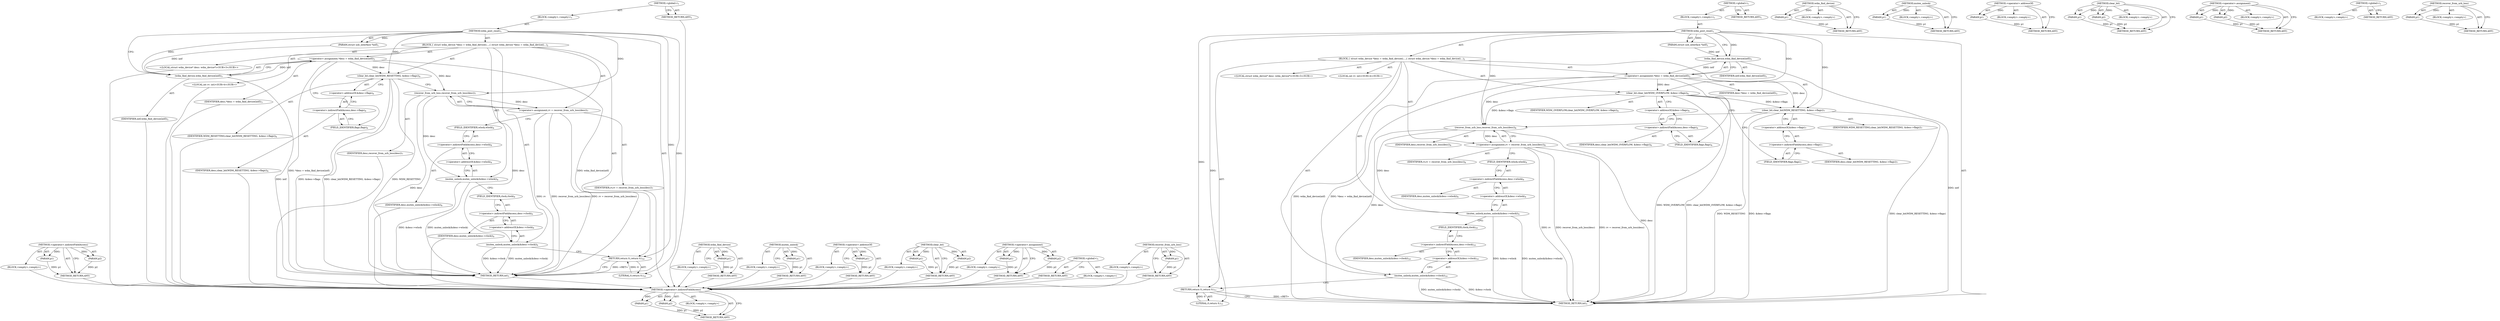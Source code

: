 digraph "recover_from_urb_loss" {
vulnerable_78 [label=<(METHOD,&lt;operator&gt;.indirectFieldAccess)>];
vulnerable_79 [label=<(PARAM,p1)>];
vulnerable_80 [label=<(PARAM,p2)>];
vulnerable_81 [label=<(BLOCK,&lt;empty&gt;,&lt;empty&gt;)>];
vulnerable_82 [label=<(METHOD_RETURN,ANY)>];
vulnerable_6 [label=<(METHOD,&lt;global&gt;)<SUB>1</SUB>>];
vulnerable_7 [label=<(BLOCK,&lt;empty&gt;,&lt;empty&gt;)<SUB>1</SUB>>];
vulnerable_8 [label=<(METHOD,wdm_post_reset)<SUB>1</SUB>>];
vulnerable_9 [label=<(PARAM,struct usb_interface *intf)<SUB>1</SUB>>];
vulnerable_10 [label=<(BLOCK,{
 	struct wdm_device *desc = wdm_find_device(i...,{
 	struct wdm_device *desc = wdm_find_device(i...)<SUB>2</SUB>>];
vulnerable_11 [label="<(LOCAL,struct wdm_device* desc: wdm_device*)<SUB>3</SUB>>"];
vulnerable_12 [label=<(&lt;operator&gt;.assignment,*desc = wdm_find_device(intf))<SUB>3</SUB>>];
vulnerable_13 [label=<(IDENTIFIER,desc,*desc = wdm_find_device(intf))<SUB>3</SUB>>];
vulnerable_14 [label=<(wdm_find_device,wdm_find_device(intf))<SUB>3</SUB>>];
vulnerable_15 [label=<(IDENTIFIER,intf,wdm_find_device(intf))<SUB>3</SUB>>];
vulnerable_16 [label="<(LOCAL,int rv: int)<SUB>4</SUB>>"];
vulnerable_17 [label=<(clear_bit,clear_bit(WDM_RESETTING, &amp;desc-&gt;flags))<SUB>6</SUB>>];
vulnerable_18 [label=<(IDENTIFIER,WDM_RESETTING,clear_bit(WDM_RESETTING, &amp;desc-&gt;flags))<SUB>6</SUB>>];
vulnerable_19 [label=<(&lt;operator&gt;.addressOf,&amp;desc-&gt;flags)<SUB>6</SUB>>];
vulnerable_20 [label=<(&lt;operator&gt;.indirectFieldAccess,desc-&gt;flags)<SUB>6</SUB>>];
vulnerable_21 [label=<(IDENTIFIER,desc,clear_bit(WDM_RESETTING, &amp;desc-&gt;flags))<SUB>6</SUB>>];
vulnerable_22 [label=<(FIELD_IDENTIFIER,flags,flags)<SUB>6</SUB>>];
vulnerable_23 [label=<(&lt;operator&gt;.assignment,rv = recover_from_urb_loss(desc))<SUB>7</SUB>>];
vulnerable_24 [label=<(IDENTIFIER,rv,rv = recover_from_urb_loss(desc))<SUB>7</SUB>>];
vulnerable_25 [label=<(recover_from_urb_loss,recover_from_urb_loss(desc))<SUB>7</SUB>>];
vulnerable_26 [label=<(IDENTIFIER,desc,recover_from_urb_loss(desc))<SUB>7</SUB>>];
vulnerable_27 [label=<(mutex_unlock,mutex_unlock(&amp;desc-&gt;wlock))<SUB>8</SUB>>];
vulnerable_28 [label=<(&lt;operator&gt;.addressOf,&amp;desc-&gt;wlock)<SUB>8</SUB>>];
vulnerable_29 [label=<(&lt;operator&gt;.indirectFieldAccess,desc-&gt;wlock)<SUB>8</SUB>>];
vulnerable_30 [label=<(IDENTIFIER,desc,mutex_unlock(&amp;desc-&gt;wlock))<SUB>8</SUB>>];
vulnerable_31 [label=<(FIELD_IDENTIFIER,wlock,wlock)<SUB>8</SUB>>];
vulnerable_32 [label=<(mutex_unlock,mutex_unlock(&amp;desc-&gt;rlock))<SUB>9</SUB>>];
vulnerable_33 [label=<(&lt;operator&gt;.addressOf,&amp;desc-&gt;rlock)<SUB>9</SUB>>];
vulnerable_34 [label=<(&lt;operator&gt;.indirectFieldAccess,desc-&gt;rlock)<SUB>9</SUB>>];
vulnerable_35 [label=<(IDENTIFIER,desc,mutex_unlock(&amp;desc-&gt;rlock))<SUB>9</SUB>>];
vulnerable_36 [label=<(FIELD_IDENTIFIER,rlock,rlock)<SUB>9</SUB>>];
vulnerable_37 [label=<(RETURN,return 0;,return 0;)<SUB>10</SUB>>];
vulnerable_38 [label=<(LITERAL,0,return 0;)<SUB>10</SUB>>];
vulnerable_39 [label=<(METHOD_RETURN,int)<SUB>1</SUB>>];
vulnerable_41 [label=<(METHOD_RETURN,ANY)<SUB>1</SUB>>];
vulnerable_65 [label=<(METHOD,wdm_find_device)>];
vulnerable_66 [label=<(PARAM,p1)>];
vulnerable_67 [label=<(BLOCK,&lt;empty&gt;,&lt;empty&gt;)>];
vulnerable_68 [label=<(METHOD_RETURN,ANY)>];
vulnerable_87 [label=<(METHOD,mutex_unlock)>];
vulnerable_88 [label=<(PARAM,p1)>];
vulnerable_89 [label=<(BLOCK,&lt;empty&gt;,&lt;empty&gt;)>];
vulnerable_90 [label=<(METHOD_RETURN,ANY)>];
vulnerable_74 [label=<(METHOD,&lt;operator&gt;.addressOf)>];
vulnerable_75 [label=<(PARAM,p1)>];
vulnerable_76 [label=<(BLOCK,&lt;empty&gt;,&lt;empty&gt;)>];
vulnerable_77 [label=<(METHOD_RETURN,ANY)>];
vulnerable_69 [label=<(METHOD,clear_bit)>];
vulnerable_70 [label=<(PARAM,p1)>];
vulnerable_71 [label=<(PARAM,p2)>];
vulnerable_72 [label=<(BLOCK,&lt;empty&gt;,&lt;empty&gt;)>];
vulnerable_73 [label=<(METHOD_RETURN,ANY)>];
vulnerable_60 [label=<(METHOD,&lt;operator&gt;.assignment)>];
vulnerable_61 [label=<(PARAM,p1)>];
vulnerable_62 [label=<(PARAM,p2)>];
vulnerable_63 [label=<(BLOCK,&lt;empty&gt;,&lt;empty&gt;)>];
vulnerable_64 [label=<(METHOD_RETURN,ANY)>];
vulnerable_54 [label=<(METHOD,&lt;global&gt;)<SUB>1</SUB>>];
vulnerable_55 [label=<(BLOCK,&lt;empty&gt;,&lt;empty&gt;)>];
vulnerable_56 [label=<(METHOD_RETURN,ANY)>];
vulnerable_83 [label=<(METHOD,recover_from_urb_loss)>];
vulnerable_84 [label=<(PARAM,p1)>];
vulnerable_85 [label=<(BLOCK,&lt;empty&gt;,&lt;empty&gt;)>];
vulnerable_86 [label=<(METHOD_RETURN,ANY)>];
fixed_84 [label=<(METHOD,&lt;operator&gt;.indirectFieldAccess)>];
fixed_85 [label=<(PARAM,p1)>];
fixed_86 [label=<(PARAM,p2)>];
fixed_87 [label=<(BLOCK,&lt;empty&gt;,&lt;empty&gt;)>];
fixed_88 [label=<(METHOD_RETURN,ANY)>];
fixed_6 [label=<(METHOD,&lt;global&gt;)<SUB>1</SUB>>];
fixed_7 [label=<(BLOCK,&lt;empty&gt;,&lt;empty&gt;)<SUB>1</SUB>>];
fixed_8 [label=<(METHOD,wdm_post_reset)<SUB>1</SUB>>];
fixed_9 [label=<(PARAM,struct usb_interface *intf)<SUB>1</SUB>>];
fixed_10 [label=<(BLOCK,{
 	struct wdm_device *desc = wdm_find_device(i...,{
 	struct wdm_device *desc = wdm_find_device(i...)<SUB>2</SUB>>];
fixed_11 [label="<(LOCAL,struct wdm_device* desc: wdm_device*)<SUB>3</SUB>>"];
fixed_12 [label=<(&lt;operator&gt;.assignment,*desc = wdm_find_device(intf))<SUB>3</SUB>>];
fixed_13 [label=<(IDENTIFIER,desc,*desc = wdm_find_device(intf))<SUB>3</SUB>>];
fixed_14 [label=<(wdm_find_device,wdm_find_device(intf))<SUB>3</SUB>>];
fixed_15 [label=<(IDENTIFIER,intf,wdm_find_device(intf))<SUB>3</SUB>>];
fixed_16 [label="<(LOCAL,int rv: int)<SUB>4</SUB>>"];
fixed_17 [label=<(clear_bit,clear_bit(WDM_OVERFLOW, &amp;desc-&gt;flags))<SUB>6</SUB>>];
fixed_18 [label=<(IDENTIFIER,WDM_OVERFLOW,clear_bit(WDM_OVERFLOW, &amp;desc-&gt;flags))<SUB>6</SUB>>];
fixed_19 [label=<(&lt;operator&gt;.addressOf,&amp;desc-&gt;flags)<SUB>6</SUB>>];
fixed_20 [label=<(&lt;operator&gt;.indirectFieldAccess,desc-&gt;flags)<SUB>6</SUB>>];
fixed_21 [label=<(IDENTIFIER,desc,clear_bit(WDM_OVERFLOW, &amp;desc-&gt;flags))<SUB>6</SUB>>];
fixed_22 [label=<(FIELD_IDENTIFIER,flags,flags)<SUB>6</SUB>>];
fixed_23 [label=<(clear_bit,clear_bit(WDM_RESETTING, &amp;desc-&gt;flags))<SUB>7</SUB>>];
fixed_24 [label=<(IDENTIFIER,WDM_RESETTING,clear_bit(WDM_RESETTING, &amp;desc-&gt;flags))<SUB>7</SUB>>];
fixed_25 [label=<(&lt;operator&gt;.addressOf,&amp;desc-&gt;flags)<SUB>7</SUB>>];
fixed_26 [label=<(&lt;operator&gt;.indirectFieldAccess,desc-&gt;flags)<SUB>7</SUB>>];
fixed_27 [label=<(IDENTIFIER,desc,clear_bit(WDM_RESETTING, &amp;desc-&gt;flags))<SUB>7</SUB>>];
fixed_28 [label=<(FIELD_IDENTIFIER,flags,flags)<SUB>7</SUB>>];
fixed_29 [label=<(&lt;operator&gt;.assignment,rv = recover_from_urb_loss(desc))<SUB>8</SUB>>];
fixed_30 [label=<(IDENTIFIER,rv,rv = recover_from_urb_loss(desc))<SUB>8</SUB>>];
fixed_31 [label=<(recover_from_urb_loss,recover_from_urb_loss(desc))<SUB>8</SUB>>];
fixed_32 [label=<(IDENTIFIER,desc,recover_from_urb_loss(desc))<SUB>8</SUB>>];
fixed_33 [label=<(mutex_unlock,mutex_unlock(&amp;desc-&gt;wlock))<SUB>9</SUB>>];
fixed_34 [label=<(&lt;operator&gt;.addressOf,&amp;desc-&gt;wlock)<SUB>9</SUB>>];
fixed_35 [label=<(&lt;operator&gt;.indirectFieldAccess,desc-&gt;wlock)<SUB>9</SUB>>];
fixed_36 [label=<(IDENTIFIER,desc,mutex_unlock(&amp;desc-&gt;wlock))<SUB>9</SUB>>];
fixed_37 [label=<(FIELD_IDENTIFIER,wlock,wlock)<SUB>9</SUB>>];
fixed_38 [label=<(mutex_unlock,mutex_unlock(&amp;desc-&gt;rlock))<SUB>10</SUB>>];
fixed_39 [label=<(&lt;operator&gt;.addressOf,&amp;desc-&gt;rlock)<SUB>10</SUB>>];
fixed_40 [label=<(&lt;operator&gt;.indirectFieldAccess,desc-&gt;rlock)<SUB>10</SUB>>];
fixed_41 [label=<(IDENTIFIER,desc,mutex_unlock(&amp;desc-&gt;rlock))<SUB>10</SUB>>];
fixed_42 [label=<(FIELD_IDENTIFIER,rlock,rlock)<SUB>10</SUB>>];
fixed_43 [label=<(RETURN,return 0;,return 0;)<SUB>11</SUB>>];
fixed_44 [label=<(LITERAL,0,return 0;)<SUB>11</SUB>>];
fixed_45 [label=<(METHOD_RETURN,int)<SUB>1</SUB>>];
fixed_47 [label=<(METHOD_RETURN,ANY)<SUB>1</SUB>>];
fixed_71 [label=<(METHOD,wdm_find_device)>];
fixed_72 [label=<(PARAM,p1)>];
fixed_73 [label=<(BLOCK,&lt;empty&gt;,&lt;empty&gt;)>];
fixed_74 [label=<(METHOD_RETURN,ANY)>];
fixed_93 [label=<(METHOD,mutex_unlock)>];
fixed_94 [label=<(PARAM,p1)>];
fixed_95 [label=<(BLOCK,&lt;empty&gt;,&lt;empty&gt;)>];
fixed_96 [label=<(METHOD_RETURN,ANY)>];
fixed_80 [label=<(METHOD,&lt;operator&gt;.addressOf)>];
fixed_81 [label=<(PARAM,p1)>];
fixed_82 [label=<(BLOCK,&lt;empty&gt;,&lt;empty&gt;)>];
fixed_83 [label=<(METHOD_RETURN,ANY)>];
fixed_75 [label=<(METHOD,clear_bit)>];
fixed_76 [label=<(PARAM,p1)>];
fixed_77 [label=<(PARAM,p2)>];
fixed_78 [label=<(BLOCK,&lt;empty&gt;,&lt;empty&gt;)>];
fixed_79 [label=<(METHOD_RETURN,ANY)>];
fixed_66 [label=<(METHOD,&lt;operator&gt;.assignment)>];
fixed_67 [label=<(PARAM,p1)>];
fixed_68 [label=<(PARAM,p2)>];
fixed_69 [label=<(BLOCK,&lt;empty&gt;,&lt;empty&gt;)>];
fixed_70 [label=<(METHOD_RETURN,ANY)>];
fixed_60 [label=<(METHOD,&lt;global&gt;)<SUB>1</SUB>>];
fixed_61 [label=<(BLOCK,&lt;empty&gt;,&lt;empty&gt;)>];
fixed_62 [label=<(METHOD_RETURN,ANY)>];
fixed_89 [label=<(METHOD,recover_from_urb_loss)>];
fixed_90 [label=<(PARAM,p1)>];
fixed_91 [label=<(BLOCK,&lt;empty&gt;,&lt;empty&gt;)>];
fixed_92 [label=<(METHOD_RETURN,ANY)>];
vulnerable_78 -> vulnerable_79  [key=0, label="AST: "];
vulnerable_78 -> vulnerable_79  [key=1, label="DDG: "];
vulnerable_78 -> vulnerable_81  [key=0, label="AST: "];
vulnerable_78 -> vulnerable_80  [key=0, label="AST: "];
vulnerable_78 -> vulnerable_80  [key=1, label="DDG: "];
vulnerable_78 -> vulnerable_82  [key=0, label="AST: "];
vulnerable_78 -> vulnerable_82  [key=1, label="CFG: "];
vulnerable_79 -> vulnerable_82  [key=0, label="DDG: p1"];
vulnerable_80 -> vulnerable_82  [key=0, label="DDG: p2"];
vulnerable_81 -> fixed_84  [key=0];
vulnerable_82 -> fixed_84  [key=0];
vulnerable_6 -> vulnerable_7  [key=0, label="AST: "];
vulnerable_6 -> vulnerable_41  [key=0, label="AST: "];
vulnerable_6 -> vulnerable_41  [key=1, label="CFG: "];
vulnerable_7 -> vulnerable_8  [key=0, label="AST: "];
vulnerable_8 -> vulnerable_9  [key=0, label="AST: "];
vulnerable_8 -> vulnerable_9  [key=1, label="DDG: "];
vulnerable_8 -> vulnerable_10  [key=0, label="AST: "];
vulnerable_8 -> vulnerable_39  [key=0, label="AST: "];
vulnerable_8 -> vulnerable_14  [key=0, label="CFG: "];
vulnerable_8 -> vulnerable_14  [key=1, label="DDG: "];
vulnerable_8 -> vulnerable_37  [key=0, label="DDG: "];
vulnerable_8 -> vulnerable_17  [key=0, label="DDG: "];
vulnerable_8 -> vulnerable_38  [key=0, label="DDG: "];
vulnerable_8 -> vulnerable_25  [key=0, label="DDG: "];
vulnerable_9 -> vulnerable_14  [key=0, label="DDG: intf"];
vulnerable_10 -> vulnerable_11  [key=0, label="AST: "];
vulnerable_10 -> vulnerable_12  [key=0, label="AST: "];
vulnerable_10 -> vulnerable_16  [key=0, label="AST: "];
vulnerable_10 -> vulnerable_17  [key=0, label="AST: "];
vulnerable_10 -> vulnerable_23  [key=0, label="AST: "];
vulnerable_10 -> vulnerable_27  [key=0, label="AST: "];
vulnerable_10 -> vulnerable_32  [key=0, label="AST: "];
vulnerable_10 -> vulnerable_37  [key=0, label="AST: "];
vulnerable_11 -> fixed_84  [key=0];
vulnerable_12 -> vulnerable_13  [key=0, label="AST: "];
vulnerable_12 -> vulnerable_14  [key=0, label="AST: "];
vulnerable_12 -> vulnerable_22  [key=0, label="CFG: "];
vulnerable_12 -> vulnerable_39  [key=0, label="DDG: wdm_find_device(intf)"];
vulnerable_12 -> vulnerable_39  [key=1, label="DDG: *desc = wdm_find_device(intf)"];
vulnerable_12 -> vulnerable_17  [key=0, label="DDG: desc"];
vulnerable_12 -> vulnerable_25  [key=0, label="DDG: desc"];
vulnerable_13 -> fixed_84  [key=0];
vulnerable_14 -> vulnerable_15  [key=0, label="AST: "];
vulnerable_14 -> vulnerable_12  [key=0, label="CFG: "];
vulnerable_14 -> vulnerable_12  [key=1, label="DDG: intf"];
vulnerable_14 -> vulnerable_39  [key=0, label="DDG: intf"];
vulnerable_15 -> fixed_84  [key=0];
vulnerable_16 -> fixed_84  [key=0];
vulnerable_17 -> vulnerable_18  [key=0, label="AST: "];
vulnerable_17 -> vulnerable_19  [key=0, label="AST: "];
vulnerable_17 -> vulnerable_25  [key=0, label="CFG: "];
vulnerable_17 -> vulnerable_39  [key=0, label="DDG: &amp;desc-&gt;flags"];
vulnerable_17 -> vulnerable_39  [key=1, label="DDG: clear_bit(WDM_RESETTING, &amp;desc-&gt;flags)"];
vulnerable_17 -> vulnerable_39  [key=2, label="DDG: WDM_RESETTING"];
vulnerable_18 -> fixed_84  [key=0];
vulnerable_19 -> vulnerable_20  [key=0, label="AST: "];
vulnerable_19 -> vulnerable_17  [key=0, label="CFG: "];
vulnerable_20 -> vulnerable_21  [key=0, label="AST: "];
vulnerable_20 -> vulnerable_22  [key=0, label="AST: "];
vulnerable_20 -> vulnerable_19  [key=0, label="CFG: "];
vulnerable_21 -> fixed_84  [key=0];
vulnerable_22 -> vulnerable_20  [key=0, label="CFG: "];
vulnerable_23 -> vulnerable_24  [key=0, label="AST: "];
vulnerable_23 -> vulnerable_25  [key=0, label="AST: "];
vulnerable_23 -> vulnerable_31  [key=0, label="CFG: "];
vulnerable_23 -> vulnerable_39  [key=0, label="DDG: rv"];
vulnerable_23 -> vulnerable_39  [key=1, label="DDG: recover_from_urb_loss(desc)"];
vulnerable_23 -> vulnerable_39  [key=2, label="DDG: rv = recover_from_urb_loss(desc)"];
vulnerable_24 -> fixed_84  [key=0];
vulnerable_25 -> vulnerable_26  [key=0, label="AST: "];
vulnerable_25 -> vulnerable_23  [key=0, label="CFG: "];
vulnerable_25 -> vulnerable_23  [key=1, label="DDG: desc"];
vulnerable_25 -> vulnerable_39  [key=0, label="DDG: desc"];
vulnerable_25 -> vulnerable_27  [key=0, label="DDG: desc"];
vulnerable_25 -> vulnerable_32  [key=0, label="DDG: desc"];
vulnerable_26 -> fixed_84  [key=0];
vulnerable_27 -> vulnerable_28  [key=0, label="AST: "];
vulnerable_27 -> vulnerable_36  [key=0, label="CFG: "];
vulnerable_27 -> vulnerable_39  [key=0, label="DDG: &amp;desc-&gt;wlock"];
vulnerable_27 -> vulnerable_39  [key=1, label="DDG: mutex_unlock(&amp;desc-&gt;wlock)"];
vulnerable_28 -> vulnerable_29  [key=0, label="AST: "];
vulnerable_28 -> vulnerable_27  [key=0, label="CFG: "];
vulnerable_29 -> vulnerable_30  [key=0, label="AST: "];
vulnerable_29 -> vulnerable_31  [key=0, label="AST: "];
vulnerable_29 -> vulnerable_28  [key=0, label="CFG: "];
vulnerable_30 -> fixed_84  [key=0];
vulnerable_31 -> vulnerable_29  [key=0, label="CFG: "];
vulnerable_32 -> vulnerable_33  [key=0, label="AST: "];
vulnerable_32 -> vulnerable_37  [key=0, label="CFG: "];
vulnerable_32 -> vulnerable_39  [key=0, label="DDG: &amp;desc-&gt;rlock"];
vulnerable_32 -> vulnerable_39  [key=1, label="DDG: mutex_unlock(&amp;desc-&gt;rlock)"];
vulnerable_33 -> vulnerable_34  [key=0, label="AST: "];
vulnerable_33 -> vulnerable_32  [key=0, label="CFG: "];
vulnerable_34 -> vulnerable_35  [key=0, label="AST: "];
vulnerable_34 -> vulnerable_36  [key=0, label="AST: "];
vulnerable_34 -> vulnerable_33  [key=0, label="CFG: "];
vulnerable_35 -> fixed_84  [key=0];
vulnerable_36 -> vulnerable_34  [key=0, label="CFG: "];
vulnerable_37 -> vulnerable_38  [key=0, label="AST: "];
vulnerable_37 -> vulnerable_39  [key=0, label="CFG: "];
vulnerable_37 -> vulnerable_39  [key=1, label="DDG: &lt;RET&gt;"];
vulnerable_38 -> vulnerable_37  [key=0, label="DDG: 0"];
vulnerable_39 -> fixed_84  [key=0];
vulnerable_41 -> fixed_84  [key=0];
vulnerable_65 -> vulnerable_66  [key=0, label="AST: "];
vulnerable_65 -> vulnerable_66  [key=1, label="DDG: "];
vulnerable_65 -> vulnerable_67  [key=0, label="AST: "];
vulnerable_65 -> vulnerable_68  [key=0, label="AST: "];
vulnerable_65 -> vulnerable_68  [key=1, label="CFG: "];
vulnerable_66 -> vulnerable_68  [key=0, label="DDG: p1"];
vulnerable_67 -> fixed_84  [key=0];
vulnerable_68 -> fixed_84  [key=0];
vulnerable_87 -> vulnerable_88  [key=0, label="AST: "];
vulnerable_87 -> vulnerable_88  [key=1, label="DDG: "];
vulnerable_87 -> vulnerable_89  [key=0, label="AST: "];
vulnerable_87 -> vulnerable_90  [key=0, label="AST: "];
vulnerable_87 -> vulnerable_90  [key=1, label="CFG: "];
vulnerable_88 -> vulnerable_90  [key=0, label="DDG: p1"];
vulnerable_89 -> fixed_84  [key=0];
vulnerable_90 -> fixed_84  [key=0];
vulnerable_74 -> vulnerable_75  [key=0, label="AST: "];
vulnerable_74 -> vulnerable_75  [key=1, label="DDG: "];
vulnerable_74 -> vulnerable_76  [key=0, label="AST: "];
vulnerable_74 -> vulnerable_77  [key=0, label="AST: "];
vulnerable_74 -> vulnerable_77  [key=1, label="CFG: "];
vulnerable_75 -> vulnerable_77  [key=0, label="DDG: p1"];
vulnerable_76 -> fixed_84  [key=0];
vulnerable_77 -> fixed_84  [key=0];
vulnerable_69 -> vulnerable_70  [key=0, label="AST: "];
vulnerable_69 -> vulnerable_70  [key=1, label="DDG: "];
vulnerable_69 -> vulnerable_72  [key=0, label="AST: "];
vulnerable_69 -> vulnerable_71  [key=0, label="AST: "];
vulnerable_69 -> vulnerable_71  [key=1, label="DDG: "];
vulnerable_69 -> vulnerable_73  [key=0, label="AST: "];
vulnerable_69 -> vulnerable_73  [key=1, label="CFG: "];
vulnerable_70 -> vulnerable_73  [key=0, label="DDG: p1"];
vulnerable_71 -> vulnerable_73  [key=0, label="DDG: p2"];
vulnerable_72 -> fixed_84  [key=0];
vulnerable_73 -> fixed_84  [key=0];
vulnerable_60 -> vulnerable_61  [key=0, label="AST: "];
vulnerable_60 -> vulnerable_61  [key=1, label="DDG: "];
vulnerable_60 -> vulnerable_63  [key=0, label="AST: "];
vulnerable_60 -> vulnerable_62  [key=0, label="AST: "];
vulnerable_60 -> vulnerable_62  [key=1, label="DDG: "];
vulnerable_60 -> vulnerable_64  [key=0, label="AST: "];
vulnerable_60 -> vulnerable_64  [key=1, label="CFG: "];
vulnerable_61 -> vulnerable_64  [key=0, label="DDG: p1"];
vulnerable_62 -> vulnerable_64  [key=0, label="DDG: p2"];
vulnerable_63 -> fixed_84  [key=0];
vulnerable_64 -> fixed_84  [key=0];
vulnerable_54 -> vulnerable_55  [key=0, label="AST: "];
vulnerable_54 -> vulnerable_56  [key=0, label="AST: "];
vulnerable_54 -> vulnerable_56  [key=1, label="CFG: "];
vulnerable_55 -> fixed_84  [key=0];
vulnerable_56 -> fixed_84  [key=0];
vulnerable_83 -> vulnerable_84  [key=0, label="AST: "];
vulnerable_83 -> vulnerable_84  [key=1, label="DDG: "];
vulnerable_83 -> vulnerable_85  [key=0, label="AST: "];
vulnerable_83 -> vulnerable_86  [key=0, label="AST: "];
vulnerable_83 -> vulnerable_86  [key=1, label="CFG: "];
vulnerable_84 -> vulnerable_86  [key=0, label="DDG: p1"];
vulnerable_85 -> fixed_84  [key=0];
vulnerable_86 -> fixed_84  [key=0];
fixed_84 -> fixed_85  [key=0, label="AST: "];
fixed_84 -> fixed_85  [key=1, label="DDG: "];
fixed_84 -> fixed_87  [key=0, label="AST: "];
fixed_84 -> fixed_86  [key=0, label="AST: "];
fixed_84 -> fixed_86  [key=1, label="DDG: "];
fixed_84 -> fixed_88  [key=0, label="AST: "];
fixed_84 -> fixed_88  [key=1, label="CFG: "];
fixed_85 -> fixed_88  [key=0, label="DDG: p1"];
fixed_86 -> fixed_88  [key=0, label="DDG: p2"];
fixed_6 -> fixed_7  [key=0, label="AST: "];
fixed_6 -> fixed_47  [key=0, label="AST: "];
fixed_6 -> fixed_47  [key=1, label="CFG: "];
fixed_7 -> fixed_8  [key=0, label="AST: "];
fixed_8 -> fixed_9  [key=0, label="AST: "];
fixed_8 -> fixed_9  [key=1, label="DDG: "];
fixed_8 -> fixed_10  [key=0, label="AST: "];
fixed_8 -> fixed_45  [key=0, label="AST: "];
fixed_8 -> fixed_14  [key=0, label="CFG: "];
fixed_8 -> fixed_14  [key=1, label="DDG: "];
fixed_8 -> fixed_43  [key=0, label="DDG: "];
fixed_8 -> fixed_17  [key=0, label="DDG: "];
fixed_8 -> fixed_23  [key=0, label="DDG: "];
fixed_8 -> fixed_44  [key=0, label="DDG: "];
fixed_8 -> fixed_31  [key=0, label="DDG: "];
fixed_9 -> fixed_14  [key=0, label="DDG: intf"];
fixed_10 -> fixed_11  [key=0, label="AST: "];
fixed_10 -> fixed_12  [key=0, label="AST: "];
fixed_10 -> fixed_16  [key=0, label="AST: "];
fixed_10 -> fixed_17  [key=0, label="AST: "];
fixed_10 -> fixed_23  [key=0, label="AST: "];
fixed_10 -> fixed_29  [key=0, label="AST: "];
fixed_10 -> fixed_33  [key=0, label="AST: "];
fixed_10 -> fixed_38  [key=0, label="AST: "];
fixed_10 -> fixed_43  [key=0, label="AST: "];
fixed_12 -> fixed_13  [key=0, label="AST: "];
fixed_12 -> fixed_14  [key=0, label="AST: "];
fixed_12 -> fixed_22  [key=0, label="CFG: "];
fixed_12 -> fixed_45  [key=0, label="DDG: wdm_find_device(intf)"];
fixed_12 -> fixed_45  [key=1, label="DDG: *desc = wdm_find_device(intf)"];
fixed_12 -> fixed_17  [key=0, label="DDG: desc"];
fixed_12 -> fixed_23  [key=0, label="DDG: desc"];
fixed_12 -> fixed_31  [key=0, label="DDG: desc"];
fixed_14 -> fixed_15  [key=0, label="AST: "];
fixed_14 -> fixed_12  [key=0, label="CFG: "];
fixed_14 -> fixed_12  [key=1, label="DDG: intf"];
fixed_14 -> fixed_45  [key=0, label="DDG: intf"];
fixed_17 -> fixed_18  [key=0, label="AST: "];
fixed_17 -> fixed_19  [key=0, label="AST: "];
fixed_17 -> fixed_28  [key=0, label="CFG: "];
fixed_17 -> fixed_45  [key=0, label="DDG: clear_bit(WDM_OVERFLOW, &amp;desc-&gt;flags)"];
fixed_17 -> fixed_45  [key=1, label="DDG: WDM_OVERFLOW"];
fixed_17 -> fixed_23  [key=0, label="DDG: &amp;desc-&gt;flags"];
fixed_17 -> fixed_31  [key=0, label="DDG: &amp;desc-&gt;flags"];
fixed_19 -> fixed_20  [key=0, label="AST: "];
fixed_19 -> fixed_17  [key=0, label="CFG: "];
fixed_20 -> fixed_21  [key=0, label="AST: "];
fixed_20 -> fixed_22  [key=0, label="AST: "];
fixed_20 -> fixed_19  [key=0, label="CFG: "];
fixed_22 -> fixed_20  [key=0, label="CFG: "];
fixed_23 -> fixed_24  [key=0, label="AST: "];
fixed_23 -> fixed_25  [key=0, label="AST: "];
fixed_23 -> fixed_31  [key=0, label="CFG: "];
fixed_23 -> fixed_45  [key=0, label="DDG: &amp;desc-&gt;flags"];
fixed_23 -> fixed_45  [key=1, label="DDG: clear_bit(WDM_RESETTING, &amp;desc-&gt;flags)"];
fixed_23 -> fixed_45  [key=2, label="DDG: WDM_RESETTING"];
fixed_25 -> fixed_26  [key=0, label="AST: "];
fixed_25 -> fixed_23  [key=0, label="CFG: "];
fixed_26 -> fixed_27  [key=0, label="AST: "];
fixed_26 -> fixed_28  [key=0, label="AST: "];
fixed_26 -> fixed_25  [key=0, label="CFG: "];
fixed_28 -> fixed_26  [key=0, label="CFG: "];
fixed_29 -> fixed_30  [key=0, label="AST: "];
fixed_29 -> fixed_31  [key=0, label="AST: "];
fixed_29 -> fixed_37  [key=0, label="CFG: "];
fixed_29 -> fixed_45  [key=0, label="DDG: rv"];
fixed_29 -> fixed_45  [key=1, label="DDG: recover_from_urb_loss(desc)"];
fixed_29 -> fixed_45  [key=2, label="DDG: rv = recover_from_urb_loss(desc)"];
fixed_31 -> fixed_32  [key=0, label="AST: "];
fixed_31 -> fixed_29  [key=0, label="CFG: "];
fixed_31 -> fixed_29  [key=1, label="DDG: desc"];
fixed_31 -> fixed_45  [key=0, label="DDG: desc"];
fixed_31 -> fixed_33  [key=0, label="DDG: desc"];
fixed_31 -> fixed_38  [key=0, label="DDG: desc"];
fixed_33 -> fixed_34  [key=0, label="AST: "];
fixed_33 -> fixed_42  [key=0, label="CFG: "];
fixed_33 -> fixed_45  [key=0, label="DDG: &amp;desc-&gt;wlock"];
fixed_33 -> fixed_45  [key=1, label="DDG: mutex_unlock(&amp;desc-&gt;wlock)"];
fixed_34 -> fixed_35  [key=0, label="AST: "];
fixed_34 -> fixed_33  [key=0, label="CFG: "];
fixed_35 -> fixed_36  [key=0, label="AST: "];
fixed_35 -> fixed_37  [key=0, label="AST: "];
fixed_35 -> fixed_34  [key=0, label="CFG: "];
fixed_37 -> fixed_35  [key=0, label="CFG: "];
fixed_38 -> fixed_39  [key=0, label="AST: "];
fixed_38 -> fixed_43  [key=0, label="CFG: "];
fixed_38 -> fixed_45  [key=0, label="DDG: &amp;desc-&gt;rlock"];
fixed_38 -> fixed_45  [key=1, label="DDG: mutex_unlock(&amp;desc-&gt;rlock)"];
fixed_39 -> fixed_40  [key=0, label="AST: "];
fixed_39 -> fixed_38  [key=0, label="CFG: "];
fixed_40 -> fixed_41  [key=0, label="AST: "];
fixed_40 -> fixed_42  [key=0, label="AST: "];
fixed_40 -> fixed_39  [key=0, label="CFG: "];
fixed_42 -> fixed_40  [key=0, label="CFG: "];
fixed_43 -> fixed_44  [key=0, label="AST: "];
fixed_43 -> fixed_45  [key=0, label="CFG: "];
fixed_43 -> fixed_45  [key=1, label="DDG: &lt;RET&gt;"];
fixed_44 -> fixed_43  [key=0, label="DDG: 0"];
fixed_71 -> fixed_72  [key=0, label="AST: "];
fixed_71 -> fixed_72  [key=1, label="DDG: "];
fixed_71 -> fixed_73  [key=0, label="AST: "];
fixed_71 -> fixed_74  [key=0, label="AST: "];
fixed_71 -> fixed_74  [key=1, label="CFG: "];
fixed_72 -> fixed_74  [key=0, label="DDG: p1"];
fixed_93 -> fixed_94  [key=0, label="AST: "];
fixed_93 -> fixed_94  [key=1, label="DDG: "];
fixed_93 -> fixed_95  [key=0, label="AST: "];
fixed_93 -> fixed_96  [key=0, label="AST: "];
fixed_93 -> fixed_96  [key=1, label="CFG: "];
fixed_94 -> fixed_96  [key=0, label="DDG: p1"];
fixed_80 -> fixed_81  [key=0, label="AST: "];
fixed_80 -> fixed_81  [key=1, label="DDG: "];
fixed_80 -> fixed_82  [key=0, label="AST: "];
fixed_80 -> fixed_83  [key=0, label="AST: "];
fixed_80 -> fixed_83  [key=1, label="CFG: "];
fixed_81 -> fixed_83  [key=0, label="DDG: p1"];
fixed_75 -> fixed_76  [key=0, label="AST: "];
fixed_75 -> fixed_76  [key=1, label="DDG: "];
fixed_75 -> fixed_78  [key=0, label="AST: "];
fixed_75 -> fixed_77  [key=0, label="AST: "];
fixed_75 -> fixed_77  [key=1, label="DDG: "];
fixed_75 -> fixed_79  [key=0, label="AST: "];
fixed_75 -> fixed_79  [key=1, label="CFG: "];
fixed_76 -> fixed_79  [key=0, label="DDG: p1"];
fixed_77 -> fixed_79  [key=0, label="DDG: p2"];
fixed_66 -> fixed_67  [key=0, label="AST: "];
fixed_66 -> fixed_67  [key=1, label="DDG: "];
fixed_66 -> fixed_69  [key=0, label="AST: "];
fixed_66 -> fixed_68  [key=0, label="AST: "];
fixed_66 -> fixed_68  [key=1, label="DDG: "];
fixed_66 -> fixed_70  [key=0, label="AST: "];
fixed_66 -> fixed_70  [key=1, label="CFG: "];
fixed_67 -> fixed_70  [key=0, label="DDG: p1"];
fixed_68 -> fixed_70  [key=0, label="DDG: p2"];
fixed_60 -> fixed_61  [key=0, label="AST: "];
fixed_60 -> fixed_62  [key=0, label="AST: "];
fixed_60 -> fixed_62  [key=1, label="CFG: "];
fixed_89 -> fixed_90  [key=0, label="AST: "];
fixed_89 -> fixed_90  [key=1, label="DDG: "];
fixed_89 -> fixed_91  [key=0, label="AST: "];
fixed_89 -> fixed_92  [key=0, label="AST: "];
fixed_89 -> fixed_92  [key=1, label="CFG: "];
fixed_90 -> fixed_92  [key=0, label="DDG: p1"];
}
